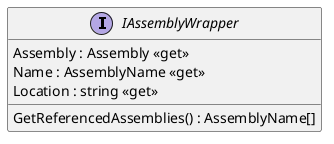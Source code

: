 @startuml
interface IAssemblyWrapper {
    Assembly : Assembly <<get>>
    Name : AssemblyName <<get>>
    Location : string <<get>>
    GetReferencedAssemblies() : AssemblyName[]
}
@enduml
